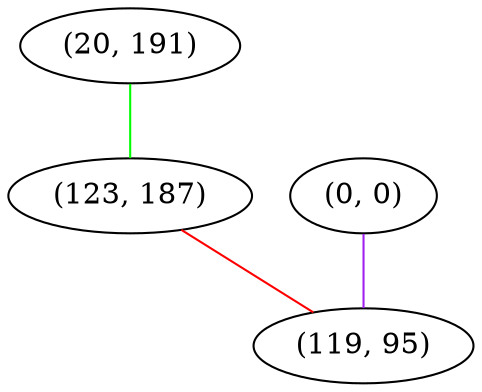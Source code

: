 graph "" {
"(20, 191)";
"(0, 0)";
"(123, 187)";
"(119, 95)";
"(20, 191)" -- "(123, 187)"  [color=green, key=0, weight=2];
"(0, 0)" -- "(119, 95)"  [color=purple, key=0, weight=4];
"(123, 187)" -- "(119, 95)"  [color=red, key=0, weight=1];
}
